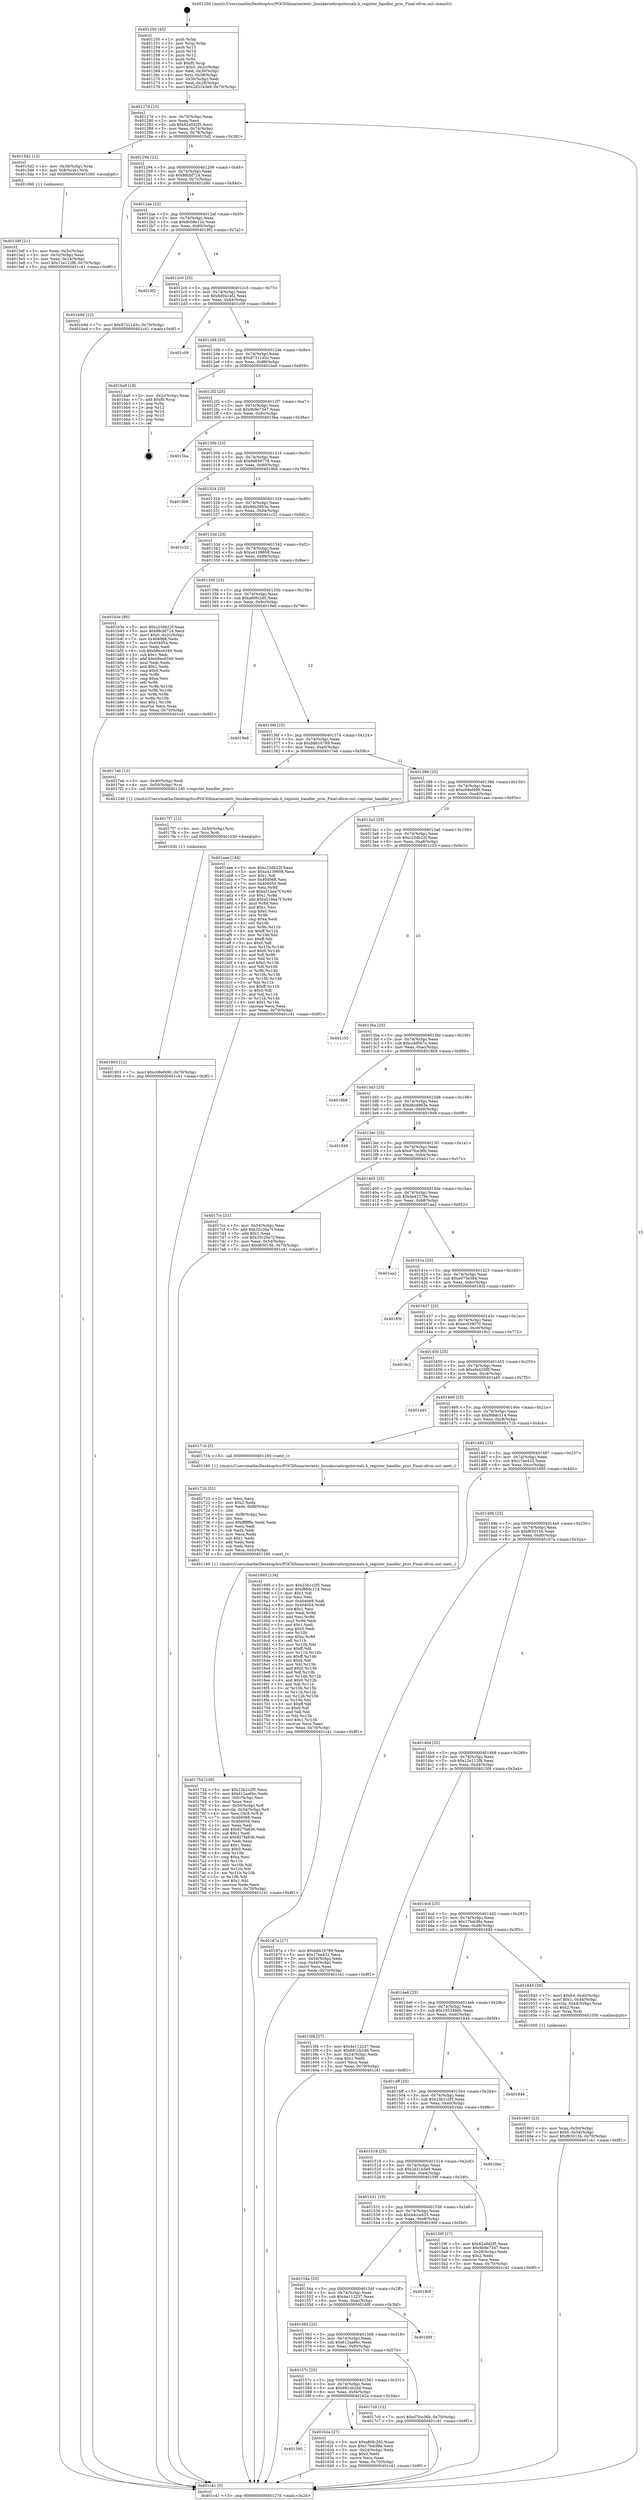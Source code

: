 digraph "0x401250" {
  label = "0x401250 (/mnt/c/Users/mathe/Desktop/tcc/POCII/binaries/extr_linuxkernelirqinternals.h_register_handler_proc_Final-ollvm.out::main(0))"
  labelloc = "t"
  node[shape=record]

  Entry [label="",width=0.3,height=0.3,shape=circle,fillcolor=black,style=filled]
  "0x40127d" [label="{
     0x40127d [23]\l
     | [instrs]\l
     &nbsp;&nbsp;0x40127d \<+3\>: mov -0x70(%rbp),%eax\l
     &nbsp;&nbsp;0x401280 \<+2\>: mov %eax,%ecx\l
     &nbsp;&nbsp;0x401282 \<+6\>: sub $0x82a0d2f5,%ecx\l
     &nbsp;&nbsp;0x401288 \<+3\>: mov %eax,-0x74(%rbp)\l
     &nbsp;&nbsp;0x40128b \<+3\>: mov %ecx,-0x78(%rbp)\l
     &nbsp;&nbsp;0x40128e \<+6\>: je 00000000004015d2 \<main+0x382\>\l
  }"]
  "0x4015d2" [label="{
     0x4015d2 [13]\l
     | [instrs]\l
     &nbsp;&nbsp;0x4015d2 \<+4\>: mov -0x38(%rbp),%rax\l
     &nbsp;&nbsp;0x4015d6 \<+4\>: mov 0x8(%rax),%rdi\l
     &nbsp;&nbsp;0x4015da \<+5\>: call 0000000000401060 \<atoi@plt\>\l
     | [calls]\l
     &nbsp;&nbsp;0x401060 \{1\} (unknown)\l
  }"]
  "0x401294" [label="{
     0x401294 [22]\l
     | [instrs]\l
     &nbsp;&nbsp;0x401294 \<+5\>: jmp 0000000000401299 \<main+0x49\>\l
     &nbsp;&nbsp;0x401299 \<+3\>: mov -0x74(%rbp),%eax\l
     &nbsp;&nbsp;0x40129c \<+5\>: sub $0x88cbf724,%eax\l
     &nbsp;&nbsp;0x4012a1 \<+3\>: mov %eax,-0x7c(%rbp)\l
     &nbsp;&nbsp;0x4012a4 \<+6\>: je 0000000000401b9d \<main+0x94d\>\l
  }"]
  Exit [label="",width=0.3,height=0.3,shape=circle,fillcolor=black,style=filled,peripheries=2]
  "0x401b9d" [label="{
     0x401b9d [12]\l
     | [instrs]\l
     &nbsp;&nbsp;0x401b9d \<+7\>: movl $0x97311d3c,-0x70(%rbp)\l
     &nbsp;&nbsp;0x401ba4 \<+5\>: jmp 0000000000401c41 \<main+0x9f1\>\l
  }"]
  "0x4012aa" [label="{
     0x4012aa [22]\l
     | [instrs]\l
     &nbsp;&nbsp;0x4012aa \<+5\>: jmp 00000000004012af \<main+0x5f\>\l
     &nbsp;&nbsp;0x4012af \<+3\>: mov -0x74(%rbp),%eax\l
     &nbsp;&nbsp;0x4012b2 \<+5\>: sub $0x8c08e12a,%eax\l
     &nbsp;&nbsp;0x4012b7 \<+3\>: mov %eax,-0x80(%rbp)\l
     &nbsp;&nbsp;0x4012ba \<+6\>: je 00000000004019f2 \<main+0x7a2\>\l
  }"]
  "0x401803" [label="{
     0x401803 [12]\l
     | [instrs]\l
     &nbsp;&nbsp;0x401803 \<+7\>: movl $0xc08ef490,-0x70(%rbp)\l
     &nbsp;&nbsp;0x40180a \<+5\>: jmp 0000000000401c41 \<main+0x9f1\>\l
  }"]
  "0x4019f2" [label="{
     0x4019f2\l
  }", style=dashed]
  "0x4012c0" [label="{
     0x4012c0 [25]\l
     | [instrs]\l
     &nbsp;&nbsp;0x4012c0 \<+5\>: jmp 00000000004012c5 \<main+0x75\>\l
     &nbsp;&nbsp;0x4012c5 \<+3\>: mov -0x74(%rbp),%eax\l
     &nbsp;&nbsp;0x4012c8 \<+5\>: sub $0x8d041ef2,%eax\l
     &nbsp;&nbsp;0x4012cd \<+6\>: mov %eax,-0x84(%rbp)\l
     &nbsp;&nbsp;0x4012d3 \<+6\>: je 0000000000401c09 \<main+0x9b9\>\l
  }"]
  "0x4017f7" [label="{
     0x4017f7 [12]\l
     | [instrs]\l
     &nbsp;&nbsp;0x4017f7 \<+4\>: mov -0x50(%rbp),%rsi\l
     &nbsp;&nbsp;0x4017fb \<+3\>: mov %rsi,%rdi\l
     &nbsp;&nbsp;0x4017fe \<+5\>: call 0000000000401030 \<free@plt\>\l
     | [calls]\l
     &nbsp;&nbsp;0x401030 \{1\} (unknown)\l
  }"]
  "0x401c09" [label="{
     0x401c09\l
  }", style=dashed]
  "0x4012d9" [label="{
     0x4012d9 [25]\l
     | [instrs]\l
     &nbsp;&nbsp;0x4012d9 \<+5\>: jmp 00000000004012de \<main+0x8e\>\l
     &nbsp;&nbsp;0x4012de \<+3\>: mov -0x74(%rbp),%eax\l
     &nbsp;&nbsp;0x4012e1 \<+5\>: sub $0x97311d3c,%eax\l
     &nbsp;&nbsp;0x4012e6 \<+6\>: mov %eax,-0x88(%rbp)\l
     &nbsp;&nbsp;0x4012ec \<+6\>: je 0000000000401ba9 \<main+0x959\>\l
  }"]
  "0x401754" [label="{
     0x401754 [108]\l
     | [instrs]\l
     &nbsp;&nbsp;0x401754 \<+5\>: mov $0x23b1c2f5,%ecx\l
     &nbsp;&nbsp;0x401759 \<+5\>: mov $0x612aa6bc,%edx\l
     &nbsp;&nbsp;0x40175e \<+6\>: mov -0xfc(%rbp),%esi\l
     &nbsp;&nbsp;0x401764 \<+3\>: imul %eax,%esi\l
     &nbsp;&nbsp;0x401767 \<+4\>: mov -0x50(%rbp),%r8\l
     &nbsp;&nbsp;0x40176b \<+4\>: movslq -0x54(%rbp),%r9\l
     &nbsp;&nbsp;0x40176f \<+4\>: mov %esi,(%r8,%r9,4)\l
     &nbsp;&nbsp;0x401773 \<+7\>: mov 0x404068,%eax\l
     &nbsp;&nbsp;0x40177a \<+7\>: mov 0x404054,%esi\l
     &nbsp;&nbsp;0x401781 \<+2\>: mov %eax,%edi\l
     &nbsp;&nbsp;0x401783 \<+6\>: add $0x827fa836,%edi\l
     &nbsp;&nbsp;0x401789 \<+3\>: sub $0x1,%edi\l
     &nbsp;&nbsp;0x40178c \<+6\>: sub $0x827fa836,%edi\l
     &nbsp;&nbsp;0x401792 \<+3\>: imul %edi,%eax\l
     &nbsp;&nbsp;0x401795 \<+3\>: and $0x1,%eax\l
     &nbsp;&nbsp;0x401798 \<+3\>: cmp $0x0,%eax\l
     &nbsp;&nbsp;0x40179b \<+4\>: sete %r10b\l
     &nbsp;&nbsp;0x40179f \<+3\>: cmp $0xa,%esi\l
     &nbsp;&nbsp;0x4017a2 \<+4\>: setl %r11b\l
     &nbsp;&nbsp;0x4017a6 \<+3\>: mov %r10b,%bl\l
     &nbsp;&nbsp;0x4017a9 \<+3\>: and %r11b,%bl\l
     &nbsp;&nbsp;0x4017ac \<+3\>: xor %r11b,%r10b\l
     &nbsp;&nbsp;0x4017af \<+3\>: or %r10b,%bl\l
     &nbsp;&nbsp;0x4017b2 \<+3\>: test $0x1,%bl\l
     &nbsp;&nbsp;0x4017b5 \<+3\>: cmovne %edx,%ecx\l
     &nbsp;&nbsp;0x4017b8 \<+3\>: mov %ecx,-0x70(%rbp)\l
     &nbsp;&nbsp;0x4017bb \<+5\>: jmp 0000000000401c41 \<main+0x9f1\>\l
  }"]
  "0x401ba9" [label="{
     0x401ba9 [19]\l
     | [instrs]\l
     &nbsp;&nbsp;0x401ba9 \<+3\>: mov -0x2c(%rbp),%eax\l
     &nbsp;&nbsp;0x401bac \<+7\>: add $0xf0,%rsp\l
     &nbsp;&nbsp;0x401bb3 \<+1\>: pop %rbx\l
     &nbsp;&nbsp;0x401bb4 \<+2\>: pop %r12\l
     &nbsp;&nbsp;0x401bb6 \<+2\>: pop %r14\l
     &nbsp;&nbsp;0x401bb8 \<+2\>: pop %r15\l
     &nbsp;&nbsp;0x401bba \<+1\>: pop %rbp\l
     &nbsp;&nbsp;0x401bbb \<+1\>: ret\l
  }"]
  "0x4012f2" [label="{
     0x4012f2 [25]\l
     | [instrs]\l
     &nbsp;&nbsp;0x4012f2 \<+5\>: jmp 00000000004012f7 \<main+0xa7\>\l
     &nbsp;&nbsp;0x4012f7 \<+3\>: mov -0x74(%rbp),%eax\l
     &nbsp;&nbsp;0x4012fa \<+5\>: sub $0x9b9e7347,%eax\l
     &nbsp;&nbsp;0x4012ff \<+6\>: mov %eax,-0x8c(%rbp)\l
     &nbsp;&nbsp;0x401305 \<+6\>: je 00000000004015ba \<main+0x36a\>\l
  }"]
  "0x401720" [label="{
     0x401720 [52]\l
     | [instrs]\l
     &nbsp;&nbsp;0x401720 \<+2\>: xor %ecx,%ecx\l
     &nbsp;&nbsp;0x401722 \<+5\>: mov $0x2,%edx\l
     &nbsp;&nbsp;0x401727 \<+6\>: mov %edx,-0xf8(%rbp)\l
     &nbsp;&nbsp;0x40172d \<+1\>: cltd\l
     &nbsp;&nbsp;0x40172e \<+6\>: mov -0xf8(%rbp),%esi\l
     &nbsp;&nbsp;0x401734 \<+2\>: idiv %esi\l
     &nbsp;&nbsp;0x401736 \<+6\>: imul $0xfffffffe,%edx,%edx\l
     &nbsp;&nbsp;0x40173c \<+2\>: mov %ecx,%edi\l
     &nbsp;&nbsp;0x40173e \<+2\>: sub %edx,%edi\l
     &nbsp;&nbsp;0x401740 \<+2\>: mov %ecx,%edx\l
     &nbsp;&nbsp;0x401742 \<+3\>: sub $0x1,%edx\l
     &nbsp;&nbsp;0x401745 \<+2\>: add %edx,%edi\l
     &nbsp;&nbsp;0x401747 \<+2\>: sub %edi,%ecx\l
     &nbsp;&nbsp;0x401749 \<+6\>: mov %ecx,-0xfc(%rbp)\l
     &nbsp;&nbsp;0x40174f \<+5\>: call 0000000000401160 \<next_i\>\l
     | [calls]\l
     &nbsp;&nbsp;0x401160 \{1\} (/mnt/c/Users/mathe/Desktop/tcc/POCII/binaries/extr_linuxkernelirqinternals.h_register_handler_proc_Final-ollvm.out::next_i)\l
  }"]
  "0x4015ba" [label="{
     0x4015ba\l
  }", style=dashed]
  "0x40130b" [label="{
     0x40130b [25]\l
     | [instrs]\l
     &nbsp;&nbsp;0x40130b \<+5\>: jmp 0000000000401310 \<main+0xc0\>\l
     &nbsp;&nbsp;0x401310 \<+3\>: mov -0x74(%rbp),%eax\l
     &nbsp;&nbsp;0x401313 \<+5\>: sub $0x9d656778,%eax\l
     &nbsp;&nbsp;0x401318 \<+6\>: mov %eax,-0x90(%rbp)\l
     &nbsp;&nbsp;0x40131e \<+6\>: je 00000000004019b6 \<main+0x766\>\l
  }"]
  "0x401663" [label="{
     0x401663 [23]\l
     | [instrs]\l
     &nbsp;&nbsp;0x401663 \<+4\>: mov %rax,-0x50(%rbp)\l
     &nbsp;&nbsp;0x401667 \<+7\>: movl $0x0,-0x54(%rbp)\l
     &nbsp;&nbsp;0x40166e \<+7\>: movl $0xf65015b,-0x70(%rbp)\l
     &nbsp;&nbsp;0x401675 \<+5\>: jmp 0000000000401c41 \<main+0x9f1\>\l
  }"]
  "0x4019b6" [label="{
     0x4019b6\l
  }", style=dashed]
  "0x401324" [label="{
     0x401324 [25]\l
     | [instrs]\l
     &nbsp;&nbsp;0x401324 \<+5\>: jmp 0000000000401329 \<main+0xd9\>\l
     &nbsp;&nbsp;0x401329 \<+3\>: mov -0x74(%rbp),%eax\l
     &nbsp;&nbsp;0x40132c \<+5\>: sub $0x9da3903a,%eax\l
     &nbsp;&nbsp;0x401331 \<+6\>: mov %eax,-0x94(%rbp)\l
     &nbsp;&nbsp;0x401337 \<+6\>: je 0000000000401c22 \<main+0x9d2\>\l
  }"]
  "0x401595" [label="{
     0x401595\l
  }", style=dashed]
  "0x401c22" [label="{
     0x401c22\l
  }", style=dashed]
  "0x40133d" [label="{
     0x40133d [25]\l
     | [instrs]\l
     &nbsp;&nbsp;0x40133d \<+5\>: jmp 0000000000401342 \<main+0xf2\>\l
     &nbsp;&nbsp;0x401342 \<+3\>: mov -0x74(%rbp),%eax\l
     &nbsp;&nbsp;0x401345 \<+5\>: sub $0xa4139808,%eax\l
     &nbsp;&nbsp;0x40134a \<+6\>: mov %eax,-0x98(%rbp)\l
     &nbsp;&nbsp;0x401350 \<+6\>: je 0000000000401b3e \<main+0x8ee\>\l
  }"]
  "0x40162a" [label="{
     0x40162a [27]\l
     | [instrs]\l
     &nbsp;&nbsp;0x40162a \<+5\>: mov $0xa80fc2d5,%eax\l
     &nbsp;&nbsp;0x40162f \<+5\>: mov $0x17bdcf9a,%ecx\l
     &nbsp;&nbsp;0x401634 \<+3\>: mov -0x24(%rbp),%edx\l
     &nbsp;&nbsp;0x401637 \<+3\>: cmp $0x0,%edx\l
     &nbsp;&nbsp;0x40163a \<+3\>: cmove %ecx,%eax\l
     &nbsp;&nbsp;0x40163d \<+3\>: mov %eax,-0x70(%rbp)\l
     &nbsp;&nbsp;0x401640 \<+5\>: jmp 0000000000401c41 \<main+0x9f1\>\l
  }"]
  "0x401b3e" [label="{
     0x401b3e [95]\l
     | [instrs]\l
     &nbsp;&nbsp;0x401b3e \<+5\>: mov $0xc23db22f,%eax\l
     &nbsp;&nbsp;0x401b43 \<+5\>: mov $0x88cbf724,%ecx\l
     &nbsp;&nbsp;0x401b48 \<+7\>: movl $0x0,-0x2c(%rbp)\l
     &nbsp;&nbsp;0x401b4f \<+7\>: mov 0x404068,%edx\l
     &nbsp;&nbsp;0x401b56 \<+7\>: mov 0x404054,%esi\l
     &nbsp;&nbsp;0x401b5d \<+2\>: mov %edx,%edi\l
     &nbsp;&nbsp;0x401b5f \<+6\>: sub $0xb8ec6349,%edi\l
     &nbsp;&nbsp;0x401b65 \<+3\>: sub $0x1,%edi\l
     &nbsp;&nbsp;0x401b68 \<+6\>: add $0xb8ec6349,%edi\l
     &nbsp;&nbsp;0x401b6e \<+3\>: imul %edi,%edx\l
     &nbsp;&nbsp;0x401b71 \<+3\>: and $0x1,%edx\l
     &nbsp;&nbsp;0x401b74 \<+3\>: cmp $0x0,%edx\l
     &nbsp;&nbsp;0x401b77 \<+4\>: sete %r8b\l
     &nbsp;&nbsp;0x401b7b \<+3\>: cmp $0xa,%esi\l
     &nbsp;&nbsp;0x401b7e \<+4\>: setl %r9b\l
     &nbsp;&nbsp;0x401b82 \<+3\>: mov %r8b,%r10b\l
     &nbsp;&nbsp;0x401b85 \<+3\>: and %r9b,%r10b\l
     &nbsp;&nbsp;0x401b88 \<+3\>: xor %r9b,%r8b\l
     &nbsp;&nbsp;0x401b8b \<+3\>: or %r8b,%r10b\l
     &nbsp;&nbsp;0x401b8e \<+4\>: test $0x1,%r10b\l
     &nbsp;&nbsp;0x401b92 \<+3\>: cmovne %ecx,%eax\l
     &nbsp;&nbsp;0x401b95 \<+3\>: mov %eax,-0x70(%rbp)\l
     &nbsp;&nbsp;0x401b98 \<+5\>: jmp 0000000000401c41 \<main+0x9f1\>\l
  }"]
  "0x401356" [label="{
     0x401356 [25]\l
     | [instrs]\l
     &nbsp;&nbsp;0x401356 \<+5\>: jmp 000000000040135b \<main+0x10b\>\l
     &nbsp;&nbsp;0x40135b \<+3\>: mov -0x74(%rbp),%eax\l
     &nbsp;&nbsp;0x40135e \<+5\>: sub $0xa80fc2d5,%eax\l
     &nbsp;&nbsp;0x401363 \<+6\>: mov %eax,-0x9c(%rbp)\l
     &nbsp;&nbsp;0x401369 \<+6\>: je 00000000004019e6 \<main+0x796\>\l
  }"]
  "0x40157c" [label="{
     0x40157c [25]\l
     | [instrs]\l
     &nbsp;&nbsp;0x40157c \<+5\>: jmp 0000000000401581 \<main+0x331\>\l
     &nbsp;&nbsp;0x401581 \<+3\>: mov -0x74(%rbp),%eax\l
     &nbsp;&nbsp;0x401584 \<+5\>: sub $0x681cb2dd,%eax\l
     &nbsp;&nbsp;0x401589 \<+6\>: mov %eax,-0xf4(%rbp)\l
     &nbsp;&nbsp;0x40158f \<+6\>: je 000000000040162a \<main+0x3da\>\l
  }"]
  "0x4019e6" [label="{
     0x4019e6\l
  }", style=dashed]
  "0x40136f" [label="{
     0x40136f [25]\l
     | [instrs]\l
     &nbsp;&nbsp;0x40136f \<+5\>: jmp 0000000000401374 \<main+0x124\>\l
     &nbsp;&nbsp;0x401374 \<+3\>: mov -0x74(%rbp),%eax\l
     &nbsp;&nbsp;0x401377 \<+5\>: sub $0xbbb16789,%eax\l
     &nbsp;&nbsp;0x40137c \<+6\>: mov %eax,-0xa0(%rbp)\l
     &nbsp;&nbsp;0x401382 \<+6\>: je 00000000004017eb \<main+0x59b\>\l
  }"]
  "0x4017c0" [label="{
     0x4017c0 [12]\l
     | [instrs]\l
     &nbsp;&nbsp;0x4017c0 \<+7\>: movl $0xd7fce36b,-0x70(%rbp)\l
     &nbsp;&nbsp;0x4017c7 \<+5\>: jmp 0000000000401c41 \<main+0x9f1\>\l
  }"]
  "0x4017eb" [label="{
     0x4017eb [12]\l
     | [instrs]\l
     &nbsp;&nbsp;0x4017eb \<+3\>: mov -0x40(%rbp),%edi\l
     &nbsp;&nbsp;0x4017ee \<+4\>: mov -0x50(%rbp),%rsi\l
     &nbsp;&nbsp;0x4017f2 \<+5\>: call 0000000000401240 \<register_handler_proc\>\l
     | [calls]\l
     &nbsp;&nbsp;0x401240 \{1\} (/mnt/c/Users/mathe/Desktop/tcc/POCII/binaries/extr_linuxkernelirqinternals.h_register_handler_proc_Final-ollvm.out::register_handler_proc)\l
  }"]
  "0x401388" [label="{
     0x401388 [25]\l
     | [instrs]\l
     &nbsp;&nbsp;0x401388 \<+5\>: jmp 000000000040138d \<main+0x13d\>\l
     &nbsp;&nbsp;0x40138d \<+3\>: mov -0x74(%rbp),%eax\l
     &nbsp;&nbsp;0x401390 \<+5\>: sub $0xc08ef490,%eax\l
     &nbsp;&nbsp;0x401395 \<+6\>: mov %eax,-0xa4(%rbp)\l
     &nbsp;&nbsp;0x40139b \<+6\>: je 0000000000401aae \<main+0x85e\>\l
  }"]
  "0x401563" [label="{
     0x401563 [25]\l
     | [instrs]\l
     &nbsp;&nbsp;0x401563 \<+5\>: jmp 0000000000401568 \<main+0x318\>\l
     &nbsp;&nbsp;0x401568 \<+3\>: mov -0x74(%rbp),%eax\l
     &nbsp;&nbsp;0x40156b \<+5\>: sub $0x612aa6bc,%eax\l
     &nbsp;&nbsp;0x401570 \<+6\>: mov %eax,-0xf0(%rbp)\l
     &nbsp;&nbsp;0x401576 \<+6\>: je 00000000004017c0 \<main+0x570\>\l
  }"]
  "0x401aae" [label="{
     0x401aae [144]\l
     | [instrs]\l
     &nbsp;&nbsp;0x401aae \<+5\>: mov $0xc23db22f,%eax\l
     &nbsp;&nbsp;0x401ab3 \<+5\>: mov $0xa4139808,%ecx\l
     &nbsp;&nbsp;0x401ab8 \<+2\>: mov $0x1,%dl\l
     &nbsp;&nbsp;0x401aba \<+7\>: mov 0x404068,%esi\l
     &nbsp;&nbsp;0x401ac1 \<+7\>: mov 0x404054,%edi\l
     &nbsp;&nbsp;0x401ac8 \<+3\>: mov %esi,%r8d\l
     &nbsp;&nbsp;0x401acb \<+7\>: sub $0xa51bea7f,%r8d\l
     &nbsp;&nbsp;0x401ad2 \<+4\>: sub $0x1,%r8d\l
     &nbsp;&nbsp;0x401ad6 \<+7\>: add $0xa51bea7f,%r8d\l
     &nbsp;&nbsp;0x401add \<+4\>: imul %r8d,%esi\l
     &nbsp;&nbsp;0x401ae1 \<+3\>: and $0x1,%esi\l
     &nbsp;&nbsp;0x401ae4 \<+3\>: cmp $0x0,%esi\l
     &nbsp;&nbsp;0x401ae7 \<+4\>: sete %r9b\l
     &nbsp;&nbsp;0x401aeb \<+3\>: cmp $0xa,%edi\l
     &nbsp;&nbsp;0x401aee \<+4\>: setl %r10b\l
     &nbsp;&nbsp;0x401af2 \<+3\>: mov %r9b,%r11b\l
     &nbsp;&nbsp;0x401af5 \<+4\>: xor $0xff,%r11b\l
     &nbsp;&nbsp;0x401af9 \<+3\>: mov %r10b,%bl\l
     &nbsp;&nbsp;0x401afc \<+3\>: xor $0xff,%bl\l
     &nbsp;&nbsp;0x401aff \<+3\>: xor $0x0,%dl\l
     &nbsp;&nbsp;0x401b02 \<+3\>: mov %r11b,%r14b\l
     &nbsp;&nbsp;0x401b05 \<+4\>: and $0x0,%r14b\l
     &nbsp;&nbsp;0x401b09 \<+3\>: and %dl,%r9b\l
     &nbsp;&nbsp;0x401b0c \<+3\>: mov %bl,%r15b\l
     &nbsp;&nbsp;0x401b0f \<+4\>: and $0x0,%r15b\l
     &nbsp;&nbsp;0x401b13 \<+3\>: and %dl,%r10b\l
     &nbsp;&nbsp;0x401b16 \<+3\>: or %r9b,%r14b\l
     &nbsp;&nbsp;0x401b19 \<+3\>: or %r10b,%r15b\l
     &nbsp;&nbsp;0x401b1c \<+3\>: xor %r15b,%r14b\l
     &nbsp;&nbsp;0x401b1f \<+3\>: or %bl,%r11b\l
     &nbsp;&nbsp;0x401b22 \<+4\>: xor $0xff,%r11b\l
     &nbsp;&nbsp;0x401b26 \<+3\>: or $0x0,%dl\l
     &nbsp;&nbsp;0x401b29 \<+3\>: and %dl,%r11b\l
     &nbsp;&nbsp;0x401b2c \<+3\>: or %r11b,%r14b\l
     &nbsp;&nbsp;0x401b2f \<+4\>: test $0x1,%r14b\l
     &nbsp;&nbsp;0x401b33 \<+3\>: cmovne %ecx,%eax\l
     &nbsp;&nbsp;0x401b36 \<+3\>: mov %eax,-0x70(%rbp)\l
     &nbsp;&nbsp;0x401b39 \<+5\>: jmp 0000000000401c41 \<main+0x9f1\>\l
  }"]
  "0x4013a1" [label="{
     0x4013a1 [25]\l
     | [instrs]\l
     &nbsp;&nbsp;0x4013a1 \<+5\>: jmp 00000000004013a6 \<main+0x156\>\l
     &nbsp;&nbsp;0x4013a6 \<+3\>: mov -0x74(%rbp),%eax\l
     &nbsp;&nbsp;0x4013a9 \<+5\>: sub $0xc23db22f,%eax\l
     &nbsp;&nbsp;0x4013ae \<+6\>: mov %eax,-0xa8(%rbp)\l
     &nbsp;&nbsp;0x4013b4 \<+6\>: je 0000000000401c33 \<main+0x9e3\>\l
  }"]
  "0x40160f" [label="{
     0x40160f\l
  }", style=dashed]
  "0x401c33" [label="{
     0x401c33\l
  }", style=dashed]
  "0x4013ba" [label="{
     0x4013ba [25]\l
     | [instrs]\l
     &nbsp;&nbsp;0x4013ba \<+5\>: jmp 00000000004013bf \<main+0x16f\>\l
     &nbsp;&nbsp;0x4013bf \<+3\>: mov -0x74(%rbp),%eax\l
     &nbsp;&nbsp;0x4013c2 \<+5\>: sub $0xccbf567e,%eax\l
     &nbsp;&nbsp;0x4013c7 \<+6\>: mov %eax,-0xac(%rbp)\l
     &nbsp;&nbsp;0x4013cd \<+6\>: je 00000000004018b9 \<main+0x669\>\l
  }"]
  "0x40154a" [label="{
     0x40154a [25]\l
     | [instrs]\l
     &nbsp;&nbsp;0x40154a \<+5\>: jmp 000000000040154f \<main+0x2ff\>\l
     &nbsp;&nbsp;0x40154f \<+3\>: mov -0x74(%rbp),%eax\l
     &nbsp;&nbsp;0x401552 \<+5\>: sub $0x4e112237,%eax\l
     &nbsp;&nbsp;0x401557 \<+6\>: mov %eax,-0xec(%rbp)\l
     &nbsp;&nbsp;0x40155d \<+6\>: je 000000000040160f \<main+0x3bf\>\l
  }"]
  "0x4018b9" [label="{
     0x4018b9\l
  }", style=dashed]
  "0x4013d3" [label="{
     0x4013d3 [25]\l
     | [instrs]\l
     &nbsp;&nbsp;0x4013d3 \<+5\>: jmp 00000000004013d8 \<main+0x188\>\l
     &nbsp;&nbsp;0x4013d8 \<+3\>: mov -0x74(%rbp),%eax\l
     &nbsp;&nbsp;0x4013db \<+5\>: sub $0xd6cd863e,%eax\l
     &nbsp;&nbsp;0x4013e0 \<+6\>: mov %eax,-0xb0(%rbp)\l
     &nbsp;&nbsp;0x4013e6 \<+6\>: je 0000000000401949 \<main+0x6f9\>\l
  }"]
  "0x40180f" [label="{
     0x40180f\l
  }", style=dashed]
  "0x401949" [label="{
     0x401949\l
  }", style=dashed]
  "0x4013ec" [label="{
     0x4013ec [25]\l
     | [instrs]\l
     &nbsp;&nbsp;0x4013ec \<+5\>: jmp 00000000004013f1 \<main+0x1a1\>\l
     &nbsp;&nbsp;0x4013f1 \<+3\>: mov -0x74(%rbp),%eax\l
     &nbsp;&nbsp;0x4013f4 \<+5\>: sub $0xd7fce36b,%eax\l
     &nbsp;&nbsp;0x4013f9 \<+6\>: mov %eax,-0xb4(%rbp)\l
     &nbsp;&nbsp;0x4013ff \<+6\>: je 00000000004017cc \<main+0x57c\>\l
  }"]
  "0x4015df" [label="{
     0x4015df [21]\l
     | [instrs]\l
     &nbsp;&nbsp;0x4015df \<+3\>: mov %eax,-0x3c(%rbp)\l
     &nbsp;&nbsp;0x4015e2 \<+3\>: mov -0x3c(%rbp),%eax\l
     &nbsp;&nbsp;0x4015e5 \<+3\>: mov %eax,-0x24(%rbp)\l
     &nbsp;&nbsp;0x4015e8 \<+7\>: movl $0x12e112f8,-0x70(%rbp)\l
     &nbsp;&nbsp;0x4015ef \<+5\>: jmp 0000000000401c41 \<main+0x9f1\>\l
  }"]
  "0x4017cc" [label="{
     0x4017cc [31]\l
     | [instrs]\l
     &nbsp;&nbsp;0x4017cc \<+3\>: mov -0x54(%rbp),%eax\l
     &nbsp;&nbsp;0x4017cf \<+5\>: add $0x35c26a7f,%eax\l
     &nbsp;&nbsp;0x4017d4 \<+3\>: add $0x1,%eax\l
     &nbsp;&nbsp;0x4017d7 \<+5\>: sub $0x35c26a7f,%eax\l
     &nbsp;&nbsp;0x4017dc \<+3\>: mov %eax,-0x54(%rbp)\l
     &nbsp;&nbsp;0x4017df \<+7\>: movl $0xf65015b,-0x70(%rbp)\l
     &nbsp;&nbsp;0x4017e6 \<+5\>: jmp 0000000000401c41 \<main+0x9f1\>\l
  }"]
  "0x401405" [label="{
     0x401405 [25]\l
     | [instrs]\l
     &nbsp;&nbsp;0x401405 \<+5\>: jmp 000000000040140a \<main+0x1ba\>\l
     &nbsp;&nbsp;0x40140a \<+3\>: mov -0x74(%rbp),%eax\l
     &nbsp;&nbsp;0x40140d \<+5\>: sub $0xde42379e,%eax\l
     &nbsp;&nbsp;0x401412 \<+6\>: mov %eax,-0xb8(%rbp)\l
     &nbsp;&nbsp;0x401418 \<+6\>: je 0000000000401aa2 \<main+0x852\>\l
  }"]
  "0x401250" [label="{
     0x401250 [45]\l
     | [instrs]\l
     &nbsp;&nbsp;0x401250 \<+1\>: push %rbp\l
     &nbsp;&nbsp;0x401251 \<+3\>: mov %rsp,%rbp\l
     &nbsp;&nbsp;0x401254 \<+2\>: push %r15\l
     &nbsp;&nbsp;0x401256 \<+2\>: push %r14\l
     &nbsp;&nbsp;0x401258 \<+2\>: push %r12\l
     &nbsp;&nbsp;0x40125a \<+1\>: push %rbx\l
     &nbsp;&nbsp;0x40125b \<+7\>: sub $0xf0,%rsp\l
     &nbsp;&nbsp;0x401262 \<+7\>: movl $0x0,-0x2c(%rbp)\l
     &nbsp;&nbsp;0x401269 \<+3\>: mov %edi,-0x30(%rbp)\l
     &nbsp;&nbsp;0x40126c \<+4\>: mov %rsi,-0x38(%rbp)\l
     &nbsp;&nbsp;0x401270 \<+3\>: mov -0x30(%rbp),%edi\l
     &nbsp;&nbsp;0x401273 \<+3\>: mov %edi,-0x28(%rbp)\l
     &nbsp;&nbsp;0x401276 \<+7\>: movl $0x2d31b3e9,-0x70(%rbp)\l
  }"]
  "0x401aa2" [label="{
     0x401aa2\l
  }", style=dashed]
  "0x40141e" [label="{
     0x40141e [25]\l
     | [instrs]\l
     &nbsp;&nbsp;0x40141e \<+5\>: jmp 0000000000401423 \<main+0x1d3\>\l
     &nbsp;&nbsp;0x401423 \<+3\>: mov -0x74(%rbp),%eax\l
     &nbsp;&nbsp;0x401426 \<+5\>: sub $0xe075e384,%eax\l
     &nbsp;&nbsp;0x40142b \<+6\>: mov %eax,-0xbc(%rbp)\l
     &nbsp;&nbsp;0x401431 \<+6\>: je 000000000040185f \<main+0x60f\>\l
  }"]
  "0x401c41" [label="{
     0x401c41 [5]\l
     | [instrs]\l
     &nbsp;&nbsp;0x401c41 \<+5\>: jmp 000000000040127d \<main+0x2d\>\l
  }"]
  "0x40185f" [label="{
     0x40185f\l
  }", style=dashed]
  "0x401437" [label="{
     0x401437 [25]\l
     | [instrs]\l
     &nbsp;&nbsp;0x401437 \<+5\>: jmp 000000000040143c \<main+0x1ec\>\l
     &nbsp;&nbsp;0x40143c \<+3\>: mov -0x74(%rbp),%eax\l
     &nbsp;&nbsp;0x40143f \<+5\>: sub $0xec039070,%eax\l
     &nbsp;&nbsp;0x401444 \<+6\>: mov %eax,-0xc0(%rbp)\l
     &nbsp;&nbsp;0x40144a \<+6\>: je 00000000004019c2 \<main+0x772\>\l
  }"]
  "0x401531" [label="{
     0x401531 [25]\l
     | [instrs]\l
     &nbsp;&nbsp;0x401531 \<+5\>: jmp 0000000000401536 \<main+0x2e6\>\l
     &nbsp;&nbsp;0x401536 \<+3\>: mov -0x74(%rbp),%eax\l
     &nbsp;&nbsp;0x401539 \<+5\>: sub $0x44cce425,%eax\l
     &nbsp;&nbsp;0x40153e \<+6\>: mov %eax,-0xe8(%rbp)\l
     &nbsp;&nbsp;0x401544 \<+6\>: je 000000000040180f \<main+0x5bf\>\l
  }"]
  "0x4019c2" [label="{
     0x4019c2\l
  }", style=dashed]
  "0x401450" [label="{
     0x401450 [25]\l
     | [instrs]\l
     &nbsp;&nbsp;0x401450 \<+5\>: jmp 0000000000401455 \<main+0x205\>\l
     &nbsp;&nbsp;0x401455 \<+3\>: mov -0x74(%rbp),%eax\l
     &nbsp;&nbsp;0x401458 \<+5\>: sub $0xefa4208f,%eax\l
     &nbsp;&nbsp;0x40145d \<+6\>: mov %eax,-0xc4(%rbp)\l
     &nbsp;&nbsp;0x401463 \<+6\>: je 0000000000401a45 \<main+0x7f5\>\l
  }"]
  "0x40159f" [label="{
     0x40159f [27]\l
     | [instrs]\l
     &nbsp;&nbsp;0x40159f \<+5\>: mov $0x82a0d2f5,%eax\l
     &nbsp;&nbsp;0x4015a4 \<+5\>: mov $0x9b9e7347,%ecx\l
     &nbsp;&nbsp;0x4015a9 \<+3\>: mov -0x28(%rbp),%edx\l
     &nbsp;&nbsp;0x4015ac \<+3\>: cmp $0x2,%edx\l
     &nbsp;&nbsp;0x4015af \<+3\>: cmovne %ecx,%eax\l
     &nbsp;&nbsp;0x4015b2 \<+3\>: mov %eax,-0x70(%rbp)\l
     &nbsp;&nbsp;0x4015b5 \<+5\>: jmp 0000000000401c41 \<main+0x9f1\>\l
  }"]
  "0x401a45" [label="{
     0x401a45\l
  }", style=dashed]
  "0x401469" [label="{
     0x401469 [25]\l
     | [instrs]\l
     &nbsp;&nbsp;0x401469 \<+5\>: jmp 000000000040146e \<main+0x21e\>\l
     &nbsp;&nbsp;0x40146e \<+3\>: mov -0x74(%rbp),%eax\l
     &nbsp;&nbsp;0x401471 \<+5\>: sub $0xf88dc114,%eax\l
     &nbsp;&nbsp;0x401476 \<+6\>: mov %eax,-0xc8(%rbp)\l
     &nbsp;&nbsp;0x40147c \<+6\>: je 000000000040171b \<main+0x4cb\>\l
  }"]
  "0x401518" [label="{
     0x401518 [25]\l
     | [instrs]\l
     &nbsp;&nbsp;0x401518 \<+5\>: jmp 000000000040151d \<main+0x2cd\>\l
     &nbsp;&nbsp;0x40151d \<+3\>: mov -0x74(%rbp),%eax\l
     &nbsp;&nbsp;0x401520 \<+5\>: sub $0x2d31b3e9,%eax\l
     &nbsp;&nbsp;0x401525 \<+6\>: mov %eax,-0xe4(%rbp)\l
     &nbsp;&nbsp;0x40152b \<+6\>: je 000000000040159f \<main+0x34f\>\l
  }"]
  "0x40171b" [label="{
     0x40171b [5]\l
     | [instrs]\l
     &nbsp;&nbsp;0x40171b \<+5\>: call 0000000000401160 \<next_i\>\l
     | [calls]\l
     &nbsp;&nbsp;0x401160 \{1\} (/mnt/c/Users/mathe/Desktop/tcc/POCII/binaries/extr_linuxkernelirqinternals.h_register_handler_proc_Final-ollvm.out::next_i)\l
  }"]
  "0x401482" [label="{
     0x401482 [25]\l
     | [instrs]\l
     &nbsp;&nbsp;0x401482 \<+5\>: jmp 0000000000401487 \<main+0x237\>\l
     &nbsp;&nbsp;0x401487 \<+3\>: mov -0x74(%rbp),%eax\l
     &nbsp;&nbsp;0x40148a \<+5\>: sub $0x17ee432,%eax\l
     &nbsp;&nbsp;0x40148f \<+6\>: mov %eax,-0xcc(%rbp)\l
     &nbsp;&nbsp;0x401495 \<+6\>: je 0000000000401695 \<main+0x445\>\l
  }"]
  "0x401bbc" [label="{
     0x401bbc\l
  }", style=dashed]
  "0x401695" [label="{
     0x401695 [134]\l
     | [instrs]\l
     &nbsp;&nbsp;0x401695 \<+5\>: mov $0x23b1c2f5,%eax\l
     &nbsp;&nbsp;0x40169a \<+5\>: mov $0xf88dc114,%ecx\l
     &nbsp;&nbsp;0x40169f \<+2\>: mov $0x1,%dl\l
     &nbsp;&nbsp;0x4016a1 \<+2\>: xor %esi,%esi\l
     &nbsp;&nbsp;0x4016a3 \<+7\>: mov 0x404068,%edi\l
     &nbsp;&nbsp;0x4016aa \<+8\>: mov 0x404054,%r8d\l
     &nbsp;&nbsp;0x4016b2 \<+3\>: sub $0x1,%esi\l
     &nbsp;&nbsp;0x4016b5 \<+3\>: mov %edi,%r9d\l
     &nbsp;&nbsp;0x4016b8 \<+3\>: add %esi,%r9d\l
     &nbsp;&nbsp;0x4016bb \<+4\>: imul %r9d,%edi\l
     &nbsp;&nbsp;0x4016bf \<+3\>: and $0x1,%edi\l
     &nbsp;&nbsp;0x4016c2 \<+3\>: cmp $0x0,%edi\l
     &nbsp;&nbsp;0x4016c5 \<+4\>: sete %r10b\l
     &nbsp;&nbsp;0x4016c9 \<+4\>: cmp $0xa,%r8d\l
     &nbsp;&nbsp;0x4016cd \<+4\>: setl %r11b\l
     &nbsp;&nbsp;0x4016d1 \<+3\>: mov %r10b,%bl\l
     &nbsp;&nbsp;0x4016d4 \<+3\>: xor $0xff,%bl\l
     &nbsp;&nbsp;0x4016d7 \<+3\>: mov %r11b,%r14b\l
     &nbsp;&nbsp;0x4016da \<+4\>: xor $0xff,%r14b\l
     &nbsp;&nbsp;0x4016de \<+3\>: xor $0x0,%dl\l
     &nbsp;&nbsp;0x4016e1 \<+3\>: mov %bl,%r15b\l
     &nbsp;&nbsp;0x4016e4 \<+4\>: and $0x0,%r15b\l
     &nbsp;&nbsp;0x4016e8 \<+3\>: and %dl,%r10b\l
     &nbsp;&nbsp;0x4016eb \<+3\>: mov %r14b,%r12b\l
     &nbsp;&nbsp;0x4016ee \<+4\>: and $0x0,%r12b\l
     &nbsp;&nbsp;0x4016f2 \<+3\>: and %dl,%r11b\l
     &nbsp;&nbsp;0x4016f5 \<+3\>: or %r10b,%r15b\l
     &nbsp;&nbsp;0x4016f8 \<+3\>: or %r11b,%r12b\l
     &nbsp;&nbsp;0x4016fb \<+3\>: xor %r12b,%r15b\l
     &nbsp;&nbsp;0x4016fe \<+3\>: or %r14b,%bl\l
     &nbsp;&nbsp;0x401701 \<+3\>: xor $0xff,%bl\l
     &nbsp;&nbsp;0x401704 \<+3\>: or $0x0,%dl\l
     &nbsp;&nbsp;0x401707 \<+2\>: and %dl,%bl\l
     &nbsp;&nbsp;0x401709 \<+3\>: or %bl,%r15b\l
     &nbsp;&nbsp;0x40170c \<+4\>: test $0x1,%r15b\l
     &nbsp;&nbsp;0x401710 \<+3\>: cmovne %ecx,%eax\l
     &nbsp;&nbsp;0x401713 \<+3\>: mov %eax,-0x70(%rbp)\l
     &nbsp;&nbsp;0x401716 \<+5\>: jmp 0000000000401c41 \<main+0x9f1\>\l
  }"]
  "0x40149b" [label="{
     0x40149b [25]\l
     | [instrs]\l
     &nbsp;&nbsp;0x40149b \<+5\>: jmp 00000000004014a0 \<main+0x250\>\l
     &nbsp;&nbsp;0x4014a0 \<+3\>: mov -0x74(%rbp),%eax\l
     &nbsp;&nbsp;0x4014a3 \<+5\>: sub $0xf65015b,%eax\l
     &nbsp;&nbsp;0x4014a8 \<+6\>: mov %eax,-0xd0(%rbp)\l
     &nbsp;&nbsp;0x4014ae \<+6\>: je 000000000040167a \<main+0x42a\>\l
  }"]
  "0x4014ff" [label="{
     0x4014ff [25]\l
     | [instrs]\l
     &nbsp;&nbsp;0x4014ff \<+5\>: jmp 0000000000401504 \<main+0x2b4\>\l
     &nbsp;&nbsp;0x401504 \<+3\>: mov -0x74(%rbp),%eax\l
     &nbsp;&nbsp;0x401507 \<+5\>: sub $0x23b1c2f5,%eax\l
     &nbsp;&nbsp;0x40150c \<+6\>: mov %eax,-0xe0(%rbp)\l
     &nbsp;&nbsp;0x401512 \<+6\>: je 0000000000401bbc \<main+0x96c\>\l
  }"]
  "0x40167a" [label="{
     0x40167a [27]\l
     | [instrs]\l
     &nbsp;&nbsp;0x40167a \<+5\>: mov $0xbbb16789,%eax\l
     &nbsp;&nbsp;0x40167f \<+5\>: mov $0x17ee432,%ecx\l
     &nbsp;&nbsp;0x401684 \<+3\>: mov -0x54(%rbp),%edx\l
     &nbsp;&nbsp;0x401687 \<+3\>: cmp -0x44(%rbp),%edx\l
     &nbsp;&nbsp;0x40168a \<+3\>: cmovl %ecx,%eax\l
     &nbsp;&nbsp;0x40168d \<+3\>: mov %eax,-0x70(%rbp)\l
     &nbsp;&nbsp;0x401690 \<+5\>: jmp 0000000000401c41 \<main+0x9f1\>\l
  }"]
  "0x4014b4" [label="{
     0x4014b4 [25]\l
     | [instrs]\l
     &nbsp;&nbsp;0x4014b4 \<+5\>: jmp 00000000004014b9 \<main+0x269\>\l
     &nbsp;&nbsp;0x4014b9 \<+3\>: mov -0x74(%rbp),%eax\l
     &nbsp;&nbsp;0x4014bc \<+5\>: sub $0x12e112f8,%eax\l
     &nbsp;&nbsp;0x4014c1 \<+6\>: mov %eax,-0xd4(%rbp)\l
     &nbsp;&nbsp;0x4014c7 \<+6\>: je 00000000004015f4 \<main+0x3a4\>\l
  }"]
  "0x401844" [label="{
     0x401844\l
  }", style=dashed]
  "0x4015f4" [label="{
     0x4015f4 [27]\l
     | [instrs]\l
     &nbsp;&nbsp;0x4015f4 \<+5\>: mov $0x4e112237,%eax\l
     &nbsp;&nbsp;0x4015f9 \<+5\>: mov $0x681cb2dd,%ecx\l
     &nbsp;&nbsp;0x4015fe \<+3\>: mov -0x24(%rbp),%edx\l
     &nbsp;&nbsp;0x401601 \<+3\>: cmp $0x1,%edx\l
     &nbsp;&nbsp;0x401604 \<+3\>: cmovl %ecx,%eax\l
     &nbsp;&nbsp;0x401607 \<+3\>: mov %eax,-0x70(%rbp)\l
     &nbsp;&nbsp;0x40160a \<+5\>: jmp 0000000000401c41 \<main+0x9f1\>\l
  }"]
  "0x4014cd" [label="{
     0x4014cd [25]\l
     | [instrs]\l
     &nbsp;&nbsp;0x4014cd \<+5\>: jmp 00000000004014d2 \<main+0x282\>\l
     &nbsp;&nbsp;0x4014d2 \<+3\>: mov -0x74(%rbp),%eax\l
     &nbsp;&nbsp;0x4014d5 \<+5\>: sub $0x17bdcf9a,%eax\l
     &nbsp;&nbsp;0x4014da \<+6\>: mov %eax,-0xd8(%rbp)\l
     &nbsp;&nbsp;0x4014e0 \<+6\>: je 0000000000401645 \<main+0x3f5\>\l
  }"]
  "0x4014e6" [label="{
     0x4014e6 [25]\l
     | [instrs]\l
     &nbsp;&nbsp;0x4014e6 \<+5\>: jmp 00000000004014eb \<main+0x29b\>\l
     &nbsp;&nbsp;0x4014eb \<+3\>: mov -0x74(%rbp),%eax\l
     &nbsp;&nbsp;0x4014ee \<+5\>: sub $0x1852466b,%eax\l
     &nbsp;&nbsp;0x4014f3 \<+6\>: mov %eax,-0xdc(%rbp)\l
     &nbsp;&nbsp;0x4014f9 \<+6\>: je 0000000000401844 \<main+0x5f4\>\l
  }"]
  "0x401645" [label="{
     0x401645 [30]\l
     | [instrs]\l
     &nbsp;&nbsp;0x401645 \<+7\>: movl $0x64,-0x40(%rbp)\l
     &nbsp;&nbsp;0x40164c \<+7\>: movl $0x1,-0x44(%rbp)\l
     &nbsp;&nbsp;0x401653 \<+4\>: movslq -0x44(%rbp),%rax\l
     &nbsp;&nbsp;0x401657 \<+4\>: shl $0x2,%rax\l
     &nbsp;&nbsp;0x40165b \<+3\>: mov %rax,%rdi\l
     &nbsp;&nbsp;0x40165e \<+5\>: call 0000000000401050 \<malloc@plt\>\l
     | [calls]\l
     &nbsp;&nbsp;0x401050 \{1\} (unknown)\l
  }"]
  Entry -> "0x401250" [label=" 1"]
  "0x40127d" -> "0x4015d2" [label=" 1"]
  "0x40127d" -> "0x401294" [label=" 15"]
  "0x401ba9" -> Exit [label=" 1"]
  "0x401294" -> "0x401b9d" [label=" 1"]
  "0x401294" -> "0x4012aa" [label=" 14"]
  "0x401b9d" -> "0x401c41" [label=" 1"]
  "0x4012aa" -> "0x4019f2" [label=" 0"]
  "0x4012aa" -> "0x4012c0" [label=" 14"]
  "0x401b3e" -> "0x401c41" [label=" 1"]
  "0x4012c0" -> "0x401c09" [label=" 0"]
  "0x4012c0" -> "0x4012d9" [label=" 14"]
  "0x401aae" -> "0x401c41" [label=" 1"]
  "0x4012d9" -> "0x401ba9" [label=" 1"]
  "0x4012d9" -> "0x4012f2" [label=" 13"]
  "0x401803" -> "0x401c41" [label=" 1"]
  "0x4012f2" -> "0x4015ba" [label=" 0"]
  "0x4012f2" -> "0x40130b" [label=" 13"]
  "0x4017f7" -> "0x401803" [label=" 1"]
  "0x40130b" -> "0x4019b6" [label=" 0"]
  "0x40130b" -> "0x401324" [label=" 13"]
  "0x4017eb" -> "0x4017f7" [label=" 1"]
  "0x401324" -> "0x401c22" [label=" 0"]
  "0x401324" -> "0x40133d" [label=" 13"]
  "0x4017cc" -> "0x401c41" [label=" 1"]
  "0x40133d" -> "0x401b3e" [label=" 1"]
  "0x40133d" -> "0x401356" [label=" 12"]
  "0x4017c0" -> "0x401c41" [label=" 1"]
  "0x401356" -> "0x4019e6" [label=" 0"]
  "0x401356" -> "0x40136f" [label=" 12"]
  "0x401720" -> "0x401754" [label=" 1"]
  "0x40136f" -> "0x4017eb" [label=" 1"]
  "0x40136f" -> "0x401388" [label=" 11"]
  "0x40171b" -> "0x401720" [label=" 1"]
  "0x401388" -> "0x401aae" [label=" 1"]
  "0x401388" -> "0x4013a1" [label=" 10"]
  "0x40167a" -> "0x401c41" [label=" 2"]
  "0x4013a1" -> "0x401c33" [label=" 0"]
  "0x4013a1" -> "0x4013ba" [label=" 10"]
  "0x401663" -> "0x401c41" [label=" 1"]
  "0x4013ba" -> "0x4018b9" [label=" 0"]
  "0x4013ba" -> "0x4013d3" [label=" 10"]
  "0x40162a" -> "0x401c41" [label=" 1"]
  "0x4013d3" -> "0x401949" [label=" 0"]
  "0x4013d3" -> "0x4013ec" [label=" 10"]
  "0x40157c" -> "0x401595" [label=" 0"]
  "0x4013ec" -> "0x4017cc" [label=" 1"]
  "0x4013ec" -> "0x401405" [label=" 9"]
  "0x401754" -> "0x401c41" [label=" 1"]
  "0x401405" -> "0x401aa2" [label=" 0"]
  "0x401405" -> "0x40141e" [label=" 9"]
  "0x401563" -> "0x40157c" [label=" 1"]
  "0x40141e" -> "0x40185f" [label=" 0"]
  "0x40141e" -> "0x401437" [label=" 9"]
  "0x401563" -> "0x4017c0" [label=" 1"]
  "0x401437" -> "0x4019c2" [label=" 0"]
  "0x401437" -> "0x401450" [label=" 9"]
  "0x401695" -> "0x401c41" [label=" 1"]
  "0x401450" -> "0x401a45" [label=" 0"]
  "0x401450" -> "0x401469" [label=" 9"]
  "0x40154a" -> "0x401563" [label=" 2"]
  "0x401469" -> "0x40171b" [label=" 1"]
  "0x401469" -> "0x401482" [label=" 8"]
  "0x401645" -> "0x401663" [label=" 1"]
  "0x401482" -> "0x401695" [label=" 1"]
  "0x401482" -> "0x40149b" [label=" 7"]
  "0x401531" -> "0x40154a" [label=" 2"]
  "0x40149b" -> "0x40167a" [label=" 2"]
  "0x40149b" -> "0x4014b4" [label=" 5"]
  "0x40157c" -> "0x40162a" [label=" 1"]
  "0x4014b4" -> "0x4015f4" [label=" 1"]
  "0x4014b4" -> "0x4014cd" [label=" 4"]
  "0x4015f4" -> "0x401c41" [label=" 1"]
  "0x4014cd" -> "0x401645" [label=" 1"]
  "0x4014cd" -> "0x4014e6" [label=" 3"]
  "0x4015df" -> "0x401c41" [label=" 1"]
  "0x4014e6" -> "0x401844" [label=" 0"]
  "0x4014e6" -> "0x4014ff" [label=" 3"]
  "0x401531" -> "0x40180f" [label=" 0"]
  "0x4014ff" -> "0x401bbc" [label=" 0"]
  "0x4014ff" -> "0x401518" [label=" 3"]
  "0x40154a" -> "0x40160f" [label=" 0"]
  "0x401518" -> "0x40159f" [label=" 1"]
  "0x401518" -> "0x401531" [label=" 2"]
  "0x40159f" -> "0x401c41" [label=" 1"]
  "0x401250" -> "0x40127d" [label=" 1"]
  "0x401c41" -> "0x40127d" [label=" 15"]
  "0x4015d2" -> "0x4015df" [label=" 1"]
}
